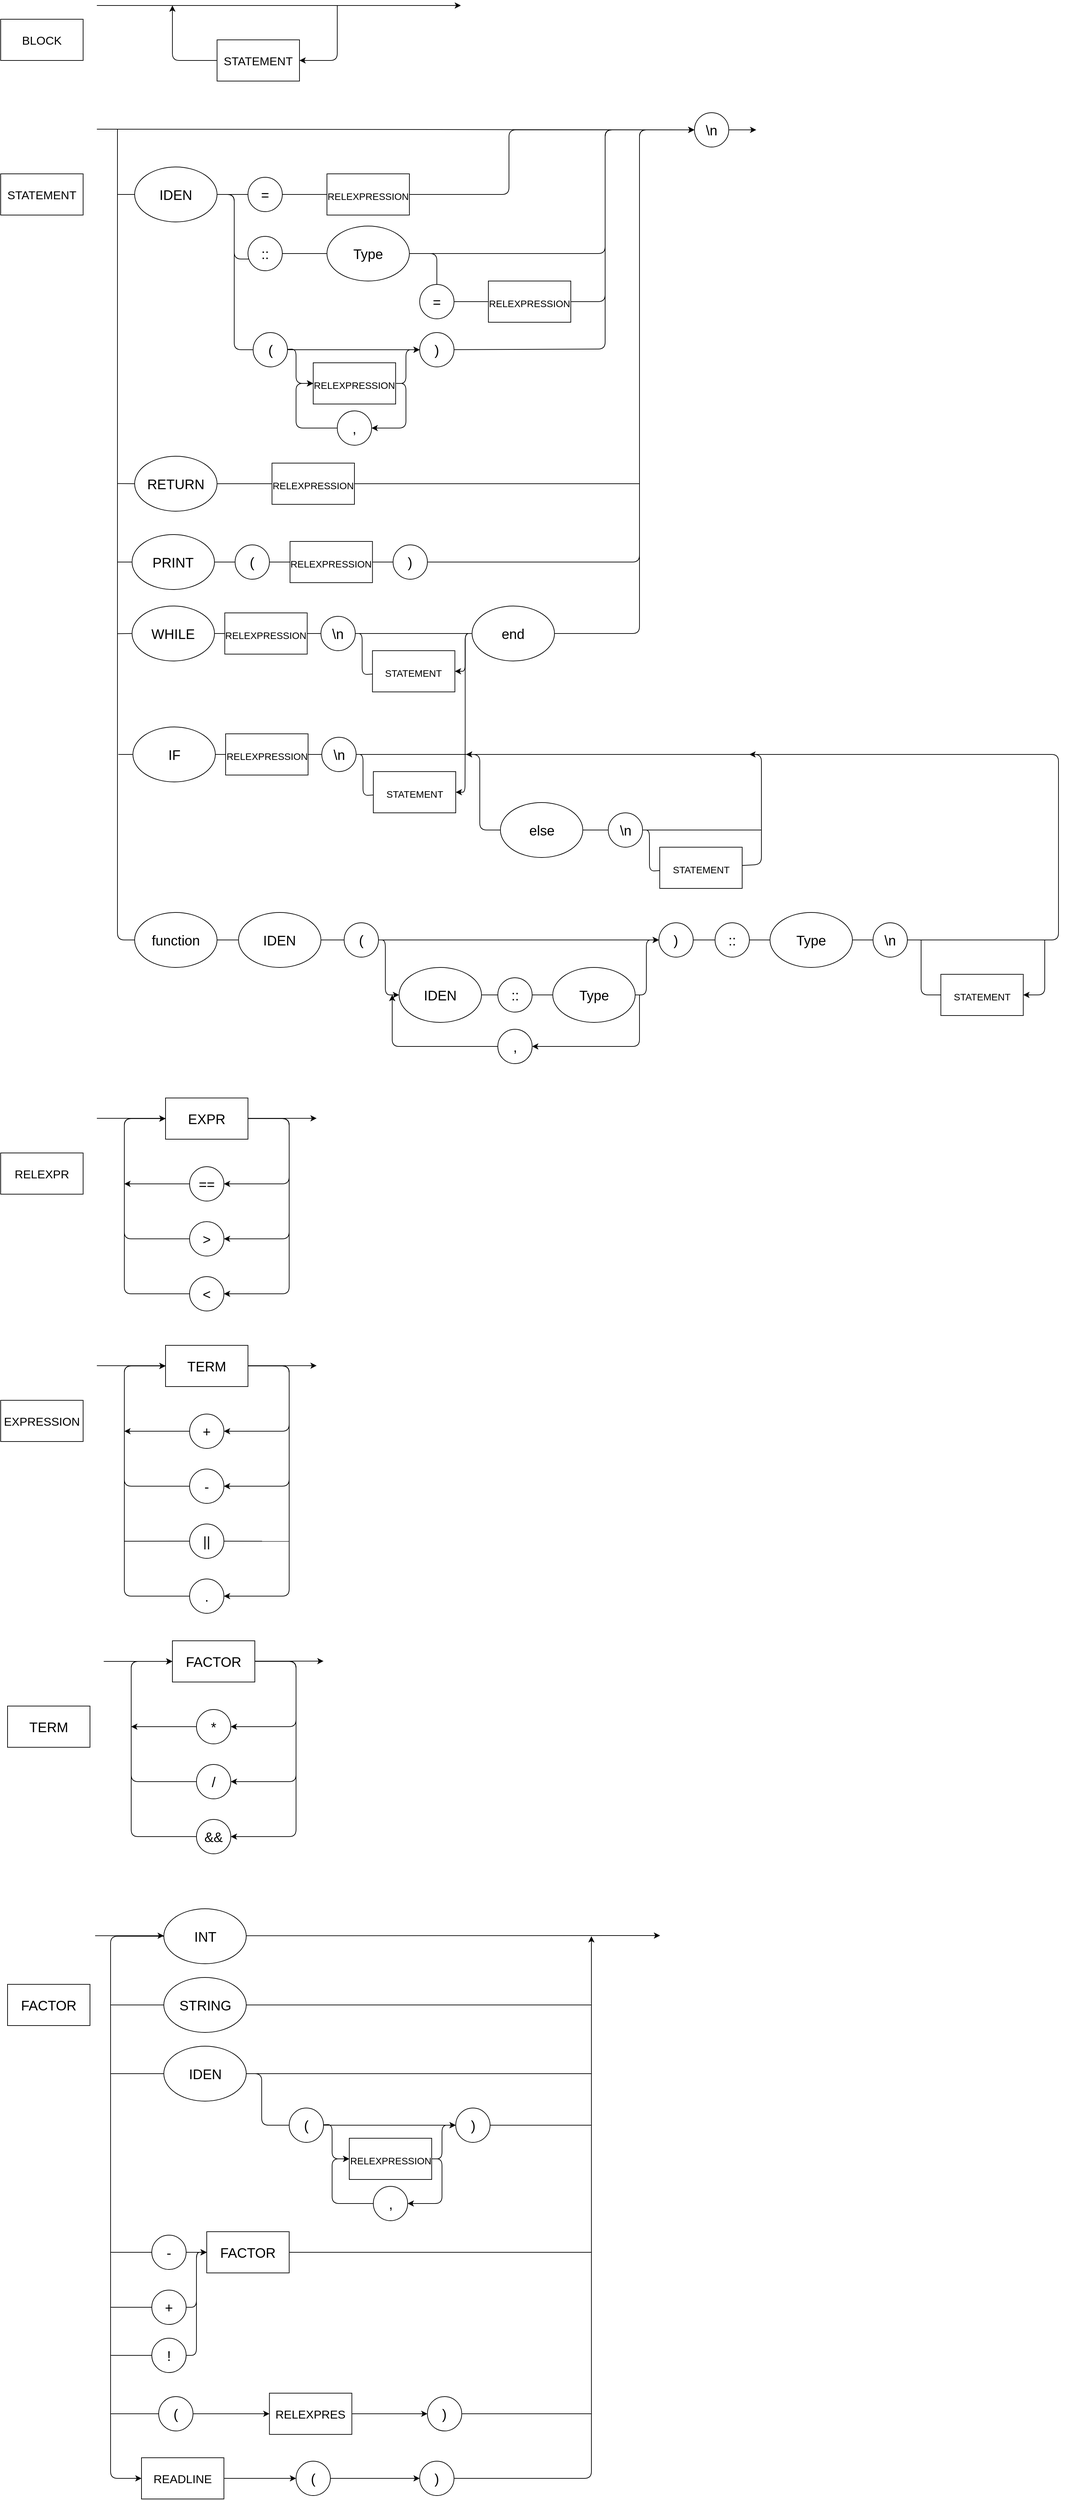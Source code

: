 <mxfile>
    <diagram id="YDqfK11xHyxdn57mFyMu" name="Page-1">
        <mxGraphModel dx="6840" dy="7565" grid="1" gridSize="10" guides="1" tooltips="1" connect="1" arrows="1" fold="1" page="1" pageScale="1" pageWidth="827" pageHeight="1169" math="0" shadow="0">
            <root>
                <mxCell id="0"/>
                <mxCell id="1" parent="0"/>
                <mxCell id="6" style="edgeStyle=none;html=1;entryX=1;entryY=0.5;entryDx=0;entryDy=0;fontSize=20;" parent="1" source="3" target="4" edge="1">
                    <mxGeometry relative="1" as="geometry">
                        <Array as="points">
                            <mxPoint x="360" y="480"/>
                            <mxPoint x="360" y="575"/>
                        </Array>
                    </mxGeometry>
                </mxCell>
                <mxCell id="7" style="edgeStyle=none;html=1;entryX=1;entryY=0.5;entryDx=0;entryDy=0;fontSize=20;" parent="1" source="3" target="5" edge="1">
                    <mxGeometry relative="1" as="geometry">
                        <Array as="points">
                            <mxPoint x="360" y="480"/>
                            <mxPoint x="360" y="655"/>
                        </Array>
                    </mxGeometry>
                </mxCell>
                <mxCell id="94" style="edgeStyle=none;html=1;entryX=1;entryY=0.5;entryDx=0;entryDy=0;" parent="1" source="3" target="258" edge="1">
                    <mxGeometry relative="1" as="geometry">
                        <Array as="points">
                            <mxPoint x="360" y="480"/>
                            <mxPoint x="360" y="815"/>
                        </Array>
                    </mxGeometry>
                </mxCell>
                <mxCell id="3" value="TERM" style="whiteSpace=wrap;html=1;fontSize=20;" parent="1" vertex="1">
                    <mxGeometry x="180" y="450" width="120" height="60" as="geometry"/>
                </mxCell>
                <mxCell id="10" style="edgeStyle=none;html=1;fontSize=20;" parent="1" source="4" edge="1">
                    <mxGeometry relative="1" as="geometry">
                        <mxPoint x="120" y="575" as="targetPoint"/>
                    </mxGeometry>
                </mxCell>
                <mxCell id="4" value="+" style="ellipse;whiteSpace=wrap;html=1;fontSize=20;" parent="1" vertex="1">
                    <mxGeometry x="215" y="550" width="50" height="50" as="geometry"/>
                </mxCell>
                <mxCell id="8" style="edgeStyle=none;html=1;entryX=0;entryY=0.5;entryDx=0;entryDy=0;fontSize=20;" parent="1" source="5" target="3" edge="1">
                    <mxGeometry relative="1" as="geometry">
                        <Array as="points">
                            <mxPoint x="120" y="655"/>
                            <mxPoint x="120" y="480"/>
                        </Array>
                    </mxGeometry>
                </mxCell>
                <mxCell id="5" value="-" style="ellipse;whiteSpace=wrap;html=1;fontSize=20;" parent="1" vertex="1">
                    <mxGeometry x="215" y="630" width="50" height="50" as="geometry"/>
                </mxCell>
                <mxCell id="11" style="edgeStyle=none;html=1;entryX=1;entryY=0.5;entryDx=0;entryDy=0;fontSize=20;" parent="1" source="13" target="15" edge="1">
                    <mxGeometry relative="1" as="geometry">
                        <Array as="points">
                            <mxPoint x="370" y="910"/>
                            <mxPoint x="370" y="1005"/>
                        </Array>
                    </mxGeometry>
                </mxCell>
                <mxCell id="12" style="edgeStyle=none;html=1;entryX=1;entryY=0.5;entryDx=0;entryDy=0;fontSize=20;" parent="1" source="13" target="17" edge="1">
                    <mxGeometry relative="1" as="geometry">
                        <Array as="points">
                            <mxPoint x="370" y="910"/>
                            <mxPoint x="370" y="1085"/>
                        </Array>
                    </mxGeometry>
                </mxCell>
                <mxCell id="18" style="edgeStyle=none;html=1;fontSize=20;endArrow=none;endFill=0;" parent="1" source="13" edge="1">
                    <mxGeometry relative="1" as="geometry">
                        <mxPoint x="90" y="910" as="targetPoint"/>
                    </mxGeometry>
                </mxCell>
                <mxCell id="110" style="edgeStyle=none;html=1;entryX=1;entryY=0.5;entryDx=0;entryDy=0;" parent="1" source="13" target="109" edge="1">
                    <mxGeometry relative="1" as="geometry">
                        <Array as="points">
                            <mxPoint x="370" y="910"/>
                            <mxPoint x="370" y="1165"/>
                        </Array>
                    </mxGeometry>
                </mxCell>
                <mxCell id="13" value="FACTOR" style="whiteSpace=wrap;html=1;fontSize=20;" parent="1" vertex="1">
                    <mxGeometry x="190" y="880" width="120" height="60" as="geometry"/>
                </mxCell>
                <mxCell id="14" style="edgeStyle=none;html=1;fontSize=20;" parent="1" source="15" edge="1">
                    <mxGeometry relative="1" as="geometry">
                        <mxPoint x="130" y="1005" as="targetPoint"/>
                    </mxGeometry>
                </mxCell>
                <mxCell id="15" value="*" style="ellipse;whiteSpace=wrap;html=1;fontSize=20;" parent="1" vertex="1">
                    <mxGeometry x="225" y="980" width="50" height="50" as="geometry"/>
                </mxCell>
                <mxCell id="16" style="edgeStyle=none;html=1;entryX=0;entryY=0.5;entryDx=0;entryDy=0;fontSize=20;" parent="1" source="17" target="13" edge="1">
                    <mxGeometry relative="1" as="geometry">
                        <Array as="points">
                            <mxPoint x="130" y="1085"/>
                            <mxPoint x="130" y="910"/>
                        </Array>
                    </mxGeometry>
                </mxCell>
                <mxCell id="17" value="/" style="ellipse;whiteSpace=wrap;html=1;fontSize=20;" parent="1" vertex="1">
                    <mxGeometry x="225" y="1060" width="50" height="50" as="geometry"/>
                </mxCell>
                <mxCell id="19" style="edgeStyle=none;html=1;fontSize=20;endArrow=none;endFill=0;" parent="1" edge="1">
                    <mxGeometry relative="1" as="geometry">
                        <mxPoint x="80" y="479.6" as="targetPoint"/>
                        <mxPoint x="180" y="479.6" as="sourcePoint"/>
                    </mxGeometry>
                </mxCell>
                <mxCell id="20" style="edgeStyle=none;html=1;fontSize=20;endArrow=none;endFill=0;startArrow=classic;startFill=1;" parent="1" edge="1">
                    <mxGeometry relative="1" as="geometry">
                        <mxPoint x="310" y="909.6" as="targetPoint"/>
                        <mxPoint x="410" y="909.6" as="sourcePoint"/>
                    </mxGeometry>
                </mxCell>
                <mxCell id="21" style="edgeStyle=none;html=1;fontSize=20;endArrow=none;endFill=0;startArrow=classic;startFill=1;" parent="1" edge="1">
                    <mxGeometry relative="1" as="geometry">
                        <mxPoint x="300" y="479.6" as="targetPoint"/>
                        <mxPoint x="400" y="479.6" as="sourcePoint"/>
                    </mxGeometry>
                </mxCell>
                <mxCell id="24" style="edgeStyle=none;html=1;fontSize=20;endArrow=none;endFill=0;startArrow=classic;startFill=1;" parent="1" edge="1">
                    <mxGeometry relative="1" as="geometry">
                        <mxPoint x="77.5" y="1309.29" as="targetPoint"/>
                        <mxPoint x="177.5" y="1309.29" as="sourcePoint"/>
                    </mxGeometry>
                </mxCell>
                <mxCell id="36" style="edgeStyle=none;html=1;entryX=0;entryY=0.5;entryDx=0;entryDy=0;fontSize=20;startArrow=none;startFill=0;endArrow=classic;endFill=1;" parent="1" source="27" target="31" edge="1">
                    <mxGeometry relative="1" as="geometry"/>
                </mxCell>
                <mxCell id="272" style="edgeStyle=none;html=1;startArrow=none;startFill=0;endArrow=none;endFill=0;" edge="1" parent="1" source="27">
                    <mxGeometry relative="1" as="geometry">
                        <mxPoint x="100" y="1770" as="targetPoint"/>
                    </mxGeometry>
                </mxCell>
                <mxCell id="27" value="-" style="ellipse;whiteSpace=wrap;html=1;fontSize=20;" parent="1" vertex="1">
                    <mxGeometry x="160" y="1745" width="50" height="50" as="geometry"/>
                </mxCell>
                <mxCell id="37" style="edgeStyle=none;html=1;entryX=0;entryY=0.5;entryDx=0;entryDy=0;fontSize=20;startArrow=none;startFill=0;endArrow=classic;endFill=1;" parent="1" source="29" target="31" edge="1">
                    <mxGeometry relative="1" as="geometry">
                        <Array as="points">
                            <mxPoint x="225" y="1850"/>
                            <mxPoint x="225" y="1770"/>
                        </Array>
                    </mxGeometry>
                </mxCell>
                <mxCell id="273" style="edgeStyle=none;html=1;exitX=0;exitY=0.5;exitDx=0;exitDy=0;startArrow=none;startFill=0;endArrow=none;endFill=0;" edge="1" parent="1" source="29">
                    <mxGeometry relative="1" as="geometry">
                        <mxPoint x="100" y="1850" as="targetPoint"/>
                    </mxGeometry>
                </mxCell>
                <mxCell id="29" value="+" style="ellipse;whiteSpace=wrap;html=1;fontSize=20;" parent="1" vertex="1">
                    <mxGeometry x="160" y="1825" width="50" height="50" as="geometry"/>
                </mxCell>
                <mxCell id="30" style="edgeStyle=none;html=1;fontSize=20;endArrow=none;endFill=0;startArrow=classic;startFill=1;" parent="1" edge="1">
                    <mxGeometry relative="1" as="geometry">
                        <mxPoint x="297.5" y="1309.29" as="targetPoint"/>
                        <mxPoint x="900" y="1309" as="sourcePoint"/>
                    </mxGeometry>
                </mxCell>
                <mxCell id="278" style="edgeStyle=none;html=1;startArrow=none;startFill=0;endArrow=none;endFill=0;" edge="1" parent="1" source="31">
                    <mxGeometry relative="1" as="geometry">
                        <mxPoint x="800" y="1770" as="targetPoint"/>
                    </mxGeometry>
                </mxCell>
                <mxCell id="31" value="FACTOR" style="whiteSpace=wrap;html=1;fontSize=20;" parent="1" vertex="1">
                    <mxGeometry x="240" y="1740" width="120" height="60" as="geometry"/>
                </mxCell>
                <mxCell id="270" style="edgeStyle=none;html=1;entryX=0;entryY=0.5;entryDx=0;entryDy=0;startArrow=none;startFill=0;endArrow=none;endFill=0;" edge="1" parent="1" source="32" target="263">
                    <mxGeometry relative="1" as="geometry">
                        <Array as="points">
                            <mxPoint x="320" y="1510"/>
                            <mxPoint x="320" y="1585"/>
                        </Array>
                    </mxGeometry>
                </mxCell>
                <mxCell id="279" style="edgeStyle=none;html=1;startArrow=none;startFill=0;endArrow=none;endFill=0;" edge="1" parent="1" source="32">
                    <mxGeometry relative="1" as="geometry">
                        <mxPoint x="100" y="1510" as="targetPoint"/>
                    </mxGeometry>
                </mxCell>
                <mxCell id="282" style="edgeStyle=none;html=1;startArrow=none;startFill=0;endArrow=none;endFill=0;" edge="1" parent="1" source="32">
                    <mxGeometry relative="1" as="geometry">
                        <mxPoint x="800" y="1510" as="targetPoint"/>
                    </mxGeometry>
                </mxCell>
                <mxCell id="32" value="IDEN" style="ellipse;whiteSpace=wrap;html=1;fontSize=20;" parent="1" vertex="1">
                    <mxGeometry x="177.5" y="1470" width="120" height="80" as="geometry"/>
                </mxCell>
                <mxCell id="39" style="edgeStyle=none;html=1;entryX=0;entryY=0.5;entryDx=0;entryDy=0;fontSize=20;startArrow=none;startFill=0;endArrow=classic;endFill=1;" parent="1" source="34" target="38" edge="1">
                    <mxGeometry relative="1" as="geometry"/>
                </mxCell>
                <mxCell id="275" style="edgeStyle=none;html=1;exitX=0;exitY=0.5;exitDx=0;exitDy=0;startArrow=none;startFill=0;endArrow=none;endFill=0;" edge="1" parent="1" source="34">
                    <mxGeometry relative="1" as="geometry">
                        <mxPoint x="100" y="2005" as="targetPoint"/>
                    </mxGeometry>
                </mxCell>
                <mxCell id="34" value="(" style="ellipse;whiteSpace=wrap;html=1;fontSize=20;" parent="1" vertex="1">
                    <mxGeometry x="170" y="1980" width="50" height="50" as="geometry"/>
                </mxCell>
                <mxCell id="42" style="edgeStyle=none;html=1;entryX=0;entryY=0.5;entryDx=0;entryDy=0;fontSize=20;startArrow=none;startFill=0;endArrow=classic;endFill=1;" parent="1" source="38" target="41" edge="1">
                    <mxGeometry relative="1" as="geometry"/>
                </mxCell>
                <mxCell id="38" value="&lt;font style=&quot;font-size: 17px;&quot;&gt;RELEXPRES&lt;/font&gt;" style="whiteSpace=wrap;html=1;fontSize=20;" parent="1" vertex="1">
                    <mxGeometry x="331.25" y="1975" width="120" height="60" as="geometry"/>
                </mxCell>
                <mxCell id="277" style="edgeStyle=none;html=1;startArrow=none;startFill=0;endArrow=none;endFill=0;" edge="1" parent="1" source="41">
                    <mxGeometry relative="1" as="geometry">
                        <mxPoint x="800.0" y="2005" as="targetPoint"/>
                    </mxGeometry>
                </mxCell>
                <mxCell id="41" value=")" style="ellipse;whiteSpace=wrap;html=1;fontSize=20;" parent="1" vertex="1">
                    <mxGeometry x="561.25" y="1980" width="50" height="50" as="geometry"/>
                </mxCell>
                <mxCell id="45" value="INT" style="ellipse;whiteSpace=wrap;html=1;fontSize=20;" parent="1" vertex="1">
                    <mxGeometry x="177.5" y="1270" width="120" height="80" as="geometry"/>
                </mxCell>
                <mxCell id="68" style="edgeStyle=none;html=1;entryX=0;entryY=0.5;entryDx=0;entryDy=0;fontSize=12;startArrow=none;startFill=0;endArrow=none;endFill=0;" parent="1" source="63" target="64" edge="1">
                    <mxGeometry relative="1" as="geometry"/>
                </mxCell>
                <mxCell id="63" value="=" style="ellipse;whiteSpace=wrap;html=1;fontSize=20;" parent="1" vertex="1">
                    <mxGeometry x="300" y="-1250" width="50" height="50" as="geometry"/>
                </mxCell>
                <mxCell id="78" style="edgeStyle=none;html=1;entryX=0;entryY=0.5;entryDx=0;entryDy=0;fontSize=17;startArrow=none;startFill=0;endArrow=classic;endFill=1;" parent="1" source="64" target="76" edge="1">
                    <mxGeometry relative="1" as="geometry">
                        <Array as="points">
                            <mxPoint x="680" y="-1225"/>
                            <mxPoint x="680" y="-1319"/>
                        </Array>
                    </mxGeometry>
                </mxCell>
                <mxCell id="64" value="&lt;font style=&quot;font-size: 14px;&quot;&gt;RELEXPRESSION&lt;/font&gt;" style="whiteSpace=wrap;html=1;fontSize=20;" parent="1" vertex="1">
                    <mxGeometry x="415" y="-1255" width="120" height="60" as="geometry"/>
                </mxCell>
                <mxCell id="67" style="edgeStyle=none;html=1;entryX=0;entryY=0.5;entryDx=0;entryDy=0;fontSize=12;startArrow=none;startFill=0;endArrow=none;endFill=0;" parent="1" source="66" target="63" edge="1">
                    <mxGeometry relative="1" as="geometry"/>
                </mxCell>
                <mxCell id="81" style="edgeStyle=none;html=1;fontSize=17;startArrow=none;startFill=0;endArrow=none;endFill=0;" parent="1" source="66" edge="1">
                    <mxGeometry relative="1" as="geometry">
                        <mxPoint x="110" y="-1225" as="targetPoint"/>
                    </mxGeometry>
                </mxCell>
                <mxCell id="164" style="edgeStyle=none;html=1;entryX=0.037;entryY=0.66;entryDx=0;entryDy=0;entryPerimeter=0;endArrow=none;endFill=0;" parent="1" source="66" target="162" edge="1">
                    <mxGeometry relative="1" as="geometry">
                        <Array as="points">
                            <mxPoint x="280" y="-1225"/>
                            <mxPoint x="280" y="-1131"/>
                        </Array>
                    </mxGeometry>
                </mxCell>
                <mxCell id="208" style="edgeStyle=none;html=1;entryX=0;entryY=0.5;entryDx=0;entryDy=0;endArrow=none;endFill=0;" edge="1" parent="1" source="66" target="205">
                    <mxGeometry relative="1" as="geometry">
                        <Array as="points">
                            <mxPoint x="280" y="-1225"/>
                            <mxPoint x="280" y="-999"/>
                        </Array>
                    </mxGeometry>
                </mxCell>
                <mxCell id="66" value="IDEN" style="ellipse;whiteSpace=wrap;html=1;fontSize=20;" parent="1" vertex="1">
                    <mxGeometry x="135" y="-1265" width="120" height="80" as="geometry"/>
                </mxCell>
                <mxCell id="69" style="edgeStyle=none;html=1;entryX=0;entryY=0.5;entryDx=0;entryDy=0;fontSize=12;startArrow=none;startFill=0;endArrow=none;endFill=0;" parent="1" source="70" target="71" edge="1">
                    <mxGeometry relative="1" as="geometry"/>
                </mxCell>
                <mxCell id="70" value="(" style="ellipse;whiteSpace=wrap;html=1;fontSize=20;" parent="1" vertex="1">
                    <mxGeometry x="281.25" y="-715" width="50" height="50" as="geometry"/>
                </mxCell>
                <mxCell id="75" style="edgeStyle=none;html=1;entryX=0;entryY=0.5;entryDx=0;entryDy=0;fontSize=17;startArrow=none;startFill=0;endArrow=none;endFill=0;" parent="1" source="71" target="74" edge="1">
                    <mxGeometry relative="1" as="geometry"/>
                </mxCell>
                <mxCell id="71" value="&lt;span style=&quot;font-size: 14px;&quot;&gt;RELEXPRESSION&lt;/span&gt;" style="whiteSpace=wrap;html=1;fontSize=20;" parent="1" vertex="1">
                    <mxGeometry x="361.25" y="-720" width="120" height="60" as="geometry"/>
                </mxCell>
                <mxCell id="72" style="edgeStyle=none;html=1;entryX=0;entryY=0.5;entryDx=0;entryDy=0;fontSize=12;startArrow=none;startFill=0;endArrow=none;endFill=0;" parent="1" source="73" target="70" edge="1">
                    <mxGeometry relative="1" as="geometry"/>
                </mxCell>
                <mxCell id="226" style="edgeStyle=none;html=1;exitX=0;exitY=0.5;exitDx=0;exitDy=0;endArrow=none;endFill=0;" edge="1" parent="1" source="73">
                    <mxGeometry relative="1" as="geometry">
                        <mxPoint x="110" y="-689.97" as="targetPoint"/>
                    </mxGeometry>
                </mxCell>
                <mxCell id="73" value="PRINT" style="ellipse;whiteSpace=wrap;html=1;fontSize=20;" parent="1" vertex="1">
                    <mxGeometry x="131.25" y="-730" width="120" height="80" as="geometry"/>
                </mxCell>
                <mxCell id="77" style="edgeStyle=none;html=1;entryX=0;entryY=0.5;entryDx=0;entryDy=0;fontSize=17;startArrow=none;startFill=0;endArrow=classic;endFill=1;" parent="1" source="74" target="76" edge="1">
                    <mxGeometry relative="1" as="geometry">
                        <Array as="points">
                            <mxPoint x="870" y="-690"/>
                            <mxPoint x="870" y="-1319"/>
                        </Array>
                    </mxGeometry>
                </mxCell>
                <mxCell id="74" value=")" style="ellipse;whiteSpace=wrap;html=1;fontSize=20;" parent="1" vertex="1">
                    <mxGeometry x="511.25" y="-715" width="50" height="50" as="geometry"/>
                </mxCell>
                <mxCell id="79" style="edgeStyle=none;html=1;fontSize=17;startArrow=none;startFill=0;endArrow=none;endFill=0;" parent="1" source="76" edge="1">
                    <mxGeometry relative="1" as="geometry">
                        <mxPoint x="80.0" y="-1320" as="targetPoint"/>
                    </mxGeometry>
                </mxCell>
                <mxCell id="82" style="edgeStyle=none;html=1;fontSize=17;startArrow=none;startFill=0;endArrow=classic;endFill=1;" parent="1" source="76" edge="1">
                    <mxGeometry relative="1" as="geometry">
                        <mxPoint x="1040" y="-1319" as="targetPoint"/>
                    </mxGeometry>
                </mxCell>
                <mxCell id="76" value="\n" style="ellipse;whiteSpace=wrap;html=1;fontSize=20;" parent="1" vertex="1">
                    <mxGeometry x="950" y="-1344" width="50" height="50" as="geometry"/>
                </mxCell>
                <mxCell id="85" style="edgeStyle=none;html=1;fontSize=17;startArrow=classic;startFill=1;endArrow=none;endFill=0;" parent="1" source="83" edge="1">
                    <mxGeometry relative="1" as="geometry">
                        <mxPoint x="430" y="-1500" as="targetPoint"/>
                        <Array as="points">
                            <mxPoint x="430" y="-1420"/>
                        </Array>
                    </mxGeometry>
                </mxCell>
                <mxCell id="86" style="edgeStyle=none;html=1;fontSize=17;startArrow=none;startFill=0;endArrow=classic;endFill=1;" parent="1" source="83" edge="1">
                    <mxGeometry relative="1" as="geometry">
                        <mxPoint x="190" y="-1500" as="targetPoint"/>
                        <Array as="points">
                            <mxPoint x="190" y="-1420"/>
                        </Array>
                    </mxGeometry>
                </mxCell>
                <mxCell id="83" value="&lt;font style=&quot;font-size: 17px;&quot;&gt;STATEMENT&lt;/font&gt;" style="whiteSpace=wrap;html=1;fontSize=20;" parent="1" vertex="1">
                    <mxGeometry x="255" y="-1450" width="120" height="60" as="geometry"/>
                </mxCell>
                <mxCell id="84" style="edgeStyle=none;html=1;fontSize=17;startArrow=classic;startFill=1;endArrow=none;endFill=0;" parent="1" edge="1">
                    <mxGeometry relative="1" as="geometry">
                        <mxPoint x="80" y="-1500" as="targetPoint"/>
                        <mxPoint x="610" y="-1500" as="sourcePoint"/>
                    </mxGeometry>
                </mxCell>
                <mxCell id="87" value="&lt;font style=&quot;font-size: 17px;&quot;&gt;BLOCK&lt;/font&gt;" style="whiteSpace=wrap;html=1;fontSize=20;" parent="1" vertex="1">
                    <mxGeometry x="-60" y="-1480" width="120" height="60" as="geometry"/>
                </mxCell>
                <mxCell id="88" value="&lt;font style=&quot;font-size: 17px;&quot;&gt;STATEMENT&lt;/font&gt;" style="whiteSpace=wrap;html=1;fontSize=20;" parent="1" vertex="1">
                    <mxGeometry x="-60" y="-1255" width="120" height="60" as="geometry"/>
                </mxCell>
                <mxCell id="90" value="&lt;font style=&quot;font-size: 17px;&quot;&gt;EXPRESSION&lt;/font&gt;" style="whiteSpace=wrap;html=1;fontSize=20;" parent="1" vertex="1">
                    <mxGeometry x="-60" y="530" width="120" height="60" as="geometry"/>
                </mxCell>
                <mxCell id="91" value="TERM" style="whiteSpace=wrap;html=1;fontSize=20;" parent="1" vertex="1">
                    <mxGeometry x="-50" y="975" width="120" height="60" as="geometry"/>
                </mxCell>
                <mxCell id="92" value="FACTOR" style="whiteSpace=wrap;html=1;fontSize=20;" parent="1" vertex="1">
                    <mxGeometry x="-50" y="1380" width="120" height="60" as="geometry"/>
                </mxCell>
                <mxCell id="95" style="edgeStyle=none;html=1;exitX=0;exitY=0.5;exitDx=0;exitDy=0;" parent="1" source="258" edge="1">
                    <mxGeometry relative="1" as="geometry">
                        <mxPoint x="180" y="480" as="targetPoint"/>
                        <Array as="points">
                            <mxPoint x="120" y="815"/>
                            <mxPoint x="120" y="480"/>
                        </Array>
                    </mxGeometry>
                </mxCell>
                <mxCell id="259" style="edgeStyle=none;html=1;exitX=1;exitY=0.5;exitDx=0;exitDy=0;startArrow=none;startFill=0;endArrow=none;endFill=0;" edge="1" parent="1" source="93">
                    <mxGeometry relative="1" as="geometry">
                        <mxPoint x="360" y="735.143" as="targetPoint"/>
                    </mxGeometry>
                </mxCell>
                <mxCell id="260" style="edgeStyle=none;html=1;exitX=0;exitY=0.5;exitDx=0;exitDy=0;startArrow=none;startFill=0;endArrow=none;endFill=0;" edge="1" parent="1" source="93">
                    <mxGeometry relative="1" as="geometry">
                        <mxPoint x="120" y="735.143" as="targetPoint"/>
                    </mxGeometry>
                </mxCell>
                <mxCell id="93" value="||" style="ellipse;whiteSpace=wrap;html=1;fontSize=20;" parent="1" vertex="1">
                    <mxGeometry x="215" y="710" width="50" height="50" as="geometry"/>
                </mxCell>
                <mxCell id="96" style="edgeStyle=none;html=1;entryX=1;entryY=0.5;entryDx=0;entryDy=0;fontSize=20;" parent="1" source="99" target="101" edge="1">
                    <mxGeometry relative="1" as="geometry">
                        <Array as="points">
                            <mxPoint x="360" y="120"/>
                            <mxPoint x="360" y="215"/>
                        </Array>
                    </mxGeometry>
                </mxCell>
                <mxCell id="97" style="edgeStyle=none;html=1;entryX=1;entryY=0.5;entryDx=0;entryDy=0;fontSize=20;" parent="1" source="99" target="103" edge="1">
                    <mxGeometry relative="1" as="geometry">
                        <Array as="points">
                            <mxPoint x="360" y="120"/>
                            <mxPoint x="360" y="295"/>
                        </Array>
                    </mxGeometry>
                </mxCell>
                <mxCell id="98" style="edgeStyle=none;html=1;entryX=1;entryY=0.5;entryDx=0;entryDy=0;" parent="1" source="99" target="108" edge="1">
                    <mxGeometry relative="1" as="geometry">
                        <Array as="points">
                            <mxPoint x="360" y="120"/>
                            <mxPoint x="360" y="375"/>
                        </Array>
                    </mxGeometry>
                </mxCell>
                <mxCell id="99" value="EXPR" style="whiteSpace=wrap;html=1;fontSize=20;" parent="1" vertex="1">
                    <mxGeometry x="180" y="90" width="120" height="60" as="geometry"/>
                </mxCell>
                <mxCell id="100" style="edgeStyle=none;html=1;fontSize=20;" parent="1" source="101" edge="1">
                    <mxGeometry relative="1" as="geometry">
                        <mxPoint x="120" y="215" as="targetPoint"/>
                    </mxGeometry>
                </mxCell>
                <mxCell id="101" value="==" style="ellipse;whiteSpace=wrap;html=1;fontSize=20;" parent="1" vertex="1">
                    <mxGeometry x="215" y="190" width="50" height="50" as="geometry"/>
                </mxCell>
                <mxCell id="102" style="edgeStyle=none;html=1;entryX=0;entryY=0.5;entryDx=0;entryDy=0;fontSize=20;" parent="1" source="103" target="99" edge="1">
                    <mxGeometry relative="1" as="geometry">
                        <Array as="points">
                            <mxPoint x="120" y="295"/>
                            <mxPoint x="120" y="120"/>
                        </Array>
                    </mxGeometry>
                </mxCell>
                <mxCell id="103" value="&amp;gt;" style="ellipse;whiteSpace=wrap;html=1;fontSize=20;" parent="1" vertex="1">
                    <mxGeometry x="215" y="270" width="50" height="50" as="geometry"/>
                </mxCell>
                <mxCell id="104" style="edgeStyle=none;html=1;fontSize=20;endArrow=none;endFill=0;" parent="1" edge="1">
                    <mxGeometry relative="1" as="geometry">
                        <mxPoint x="80" y="119.6" as="targetPoint"/>
                        <mxPoint x="180" y="119.6" as="sourcePoint"/>
                    </mxGeometry>
                </mxCell>
                <mxCell id="105" style="edgeStyle=none;html=1;fontSize=20;endArrow=none;endFill=0;startArrow=classic;startFill=1;" parent="1" edge="1">
                    <mxGeometry relative="1" as="geometry">
                        <mxPoint x="300" y="119.6" as="targetPoint"/>
                        <mxPoint x="400" y="119.6" as="sourcePoint"/>
                    </mxGeometry>
                </mxCell>
                <mxCell id="106" value="&lt;font style=&quot;font-size: 17px;&quot;&gt;RELEXPR&lt;/font&gt;" style="whiteSpace=wrap;html=1;fontSize=20;" parent="1" vertex="1">
                    <mxGeometry x="-60" y="170" width="120" height="60" as="geometry"/>
                </mxCell>
                <mxCell id="107" style="edgeStyle=none;html=1;" parent="1" source="108" edge="1">
                    <mxGeometry relative="1" as="geometry">
                        <mxPoint x="180" y="120" as="targetPoint"/>
                        <Array as="points">
                            <mxPoint x="120" y="375"/>
                            <mxPoint x="120" y="120"/>
                        </Array>
                    </mxGeometry>
                </mxCell>
                <mxCell id="108" value="&amp;lt;" style="ellipse;whiteSpace=wrap;html=1;fontSize=20;" parent="1" vertex="1">
                    <mxGeometry x="215" y="350" width="50" height="50" as="geometry"/>
                </mxCell>
                <mxCell id="111" style="edgeStyle=none;html=1;entryX=0;entryY=0.5;entryDx=0;entryDy=0;" parent="1" source="109" target="13" edge="1">
                    <mxGeometry relative="1" as="geometry">
                        <Array as="points">
                            <mxPoint x="130" y="1165"/>
                            <mxPoint x="130" y="910"/>
                        </Array>
                    </mxGeometry>
                </mxCell>
                <mxCell id="109" value="&amp;amp;&amp;amp;" style="ellipse;whiteSpace=wrap;html=1;fontSize=20;" parent="1" vertex="1">
                    <mxGeometry x="225" y="1140" width="50" height="50" as="geometry"/>
                </mxCell>
                <mxCell id="118" style="edgeStyle=none;html=1;entryX=0;entryY=0.5;entryDx=0;entryDy=0;" parent="1" source="112" target="31" edge="1">
                    <mxGeometry relative="1" as="geometry">
                        <Array as="points">
                            <mxPoint x="225" y="1920"/>
                            <mxPoint x="225" y="1770"/>
                        </Array>
                    </mxGeometry>
                </mxCell>
                <mxCell id="274" style="edgeStyle=none;html=1;exitX=0;exitY=0.5;exitDx=0;exitDy=0;startArrow=none;startFill=0;endArrow=none;endFill=0;" edge="1" parent="1" source="112">
                    <mxGeometry relative="1" as="geometry">
                        <mxPoint x="100" y="1920" as="targetPoint"/>
                    </mxGeometry>
                </mxCell>
                <mxCell id="112" value="!" style="ellipse;whiteSpace=wrap;html=1;fontSize=20;" parent="1" vertex="1">
                    <mxGeometry x="160" y="1895" width="50" height="50" as="geometry"/>
                </mxCell>
                <mxCell id="119" style="edgeStyle=none;html=1;entryX=0;entryY=0.5;entryDx=0;entryDy=0;fontSize=20;startArrow=none;startFill=0;endArrow=classic;endFill=1;" parent="1" source="120" target="123" edge="1">
                    <mxGeometry relative="1" as="geometry"/>
                </mxCell>
                <mxCell id="120" value="(" style="ellipse;whiteSpace=wrap;html=1;fontSize=20;" parent="1" vertex="1">
                    <mxGeometry x="370" y="2074" width="50" height="50" as="geometry"/>
                </mxCell>
                <mxCell id="124" style="edgeStyle=none;html=1;entryX=0;entryY=0.5;entryDx=0;entryDy=0;fontSize=17;" parent="1" source="122" target="120" edge="1">
                    <mxGeometry relative="1" as="geometry"/>
                </mxCell>
                <mxCell id="271" style="edgeStyle=none;html=1;exitX=0;exitY=0.5;exitDx=0;exitDy=0;entryX=0;entryY=0.5;entryDx=0;entryDy=0;startArrow=classic;startFill=1;endArrow=none;endFill=0;" edge="1" parent="1" source="122" target="45">
                    <mxGeometry relative="1" as="geometry">
                        <Array as="points">
                            <mxPoint x="100" y="2099"/>
                            <mxPoint x="100" y="1310"/>
                        </Array>
                    </mxGeometry>
                </mxCell>
                <mxCell id="122" value="&lt;font style=&quot;font-size: 17px;&quot;&gt;READLINE&lt;/font&gt;" style="whiteSpace=wrap;html=1;fontSize=20;" parent="1" vertex="1">
                    <mxGeometry x="145" y="2069" width="120" height="60" as="geometry"/>
                </mxCell>
                <mxCell id="276" style="edgeStyle=none;html=1;startArrow=none;startFill=0;endArrow=classic;endFill=1;" edge="1" parent="1" source="123">
                    <mxGeometry relative="1" as="geometry">
                        <mxPoint x="800" y="1310" as="targetPoint"/>
                        <Array as="points">
                            <mxPoint x="800" y="2099"/>
                        </Array>
                    </mxGeometry>
                </mxCell>
                <mxCell id="123" value=")" style="ellipse;whiteSpace=wrap;html=1;fontSize=20;" parent="1" vertex="1">
                    <mxGeometry x="550" y="2074" width="50" height="50" as="geometry"/>
                </mxCell>
                <mxCell id="129" style="edgeStyle=none;html=1;entryX=0;entryY=0.5;entryDx=0;entryDy=0;fontSize=17;startArrow=none;startFill=0;endArrow=none;endFill=0;" parent="1" source="130" target="133" edge="1">
                    <mxGeometry relative="1" as="geometry"/>
                </mxCell>
                <mxCell id="130" value="&lt;span style=&quot;font-size: 14px;&quot;&gt;RELEXPRESSION&lt;/span&gt;" style="whiteSpace=wrap;html=1;fontSize=20;" parent="1" vertex="1">
                    <mxGeometry x="266.25" y="-616" width="120" height="60" as="geometry"/>
                </mxCell>
                <mxCell id="131" style="edgeStyle=none;html=1;entryX=0;entryY=0.5;entryDx=0;entryDy=0;fontSize=12;startArrow=none;startFill=0;endArrow=none;endFill=0;" parent="1" source="132" target="130" edge="1">
                    <mxGeometry relative="1" as="geometry">
                        <mxPoint x="281.25" y="-586" as="targetPoint"/>
                    </mxGeometry>
                </mxCell>
                <mxCell id="225" style="edgeStyle=none;html=1;exitX=0;exitY=0.5;exitDx=0;exitDy=0;endArrow=none;endFill=0;" edge="1" parent="1" source="132">
                    <mxGeometry relative="1" as="geometry">
                        <mxPoint x="110" y="-585.727" as="targetPoint"/>
                    </mxGeometry>
                </mxCell>
                <mxCell id="132" value="WHILE" style="ellipse;whiteSpace=wrap;html=1;fontSize=20;" parent="1" vertex="1">
                    <mxGeometry x="131.25" y="-626" width="120" height="80" as="geometry"/>
                </mxCell>
                <mxCell id="136" style="edgeStyle=none;html=1;fontSize=14;endArrow=none;endFill=0;" parent="1" source="133" target="135" edge="1">
                    <mxGeometry relative="1" as="geometry"/>
                </mxCell>
                <mxCell id="133" value="\n" style="ellipse;whiteSpace=wrap;html=1;fontSize=20;" parent="1" vertex="1">
                    <mxGeometry x="406.25" y="-611" width="50" height="50" as="geometry"/>
                </mxCell>
                <mxCell id="138" style="edgeStyle=none;html=1;fontSize=14;endArrow=none;endFill=0;" parent="1" source="134" edge="1">
                    <mxGeometry relative="1" as="geometry">
                        <mxPoint x="456.25" y="-586" as="targetPoint"/>
                        <Array as="points">
                            <mxPoint x="466.25" y="-526"/>
                            <mxPoint x="466.25" y="-586"/>
                        </Array>
                    </mxGeometry>
                </mxCell>
                <mxCell id="134" value="&lt;span style=&quot;font-size: 14px;&quot;&gt;STATEMENT&lt;/span&gt;" style="whiteSpace=wrap;html=1;fontSize=20;" parent="1" vertex="1">
                    <mxGeometry x="481.25" y="-561" width="120" height="60" as="geometry"/>
                </mxCell>
                <mxCell id="137" style="edgeStyle=none;html=1;entryX=1;entryY=0.5;entryDx=0;entryDy=0;fontSize=14;endArrow=classic;endFill=1;" parent="1" source="135" target="134" edge="1">
                    <mxGeometry relative="1" as="geometry">
                        <Array as="points">
                            <mxPoint x="616.25" y="-586"/>
                            <mxPoint x="616.25" y="-531"/>
                        </Array>
                    </mxGeometry>
                </mxCell>
                <mxCell id="158" style="edgeStyle=none;html=1;entryX=0;entryY=0.5;entryDx=0;entryDy=0;fontSize=14;endArrow=classic;endFill=1;" parent="1" source="135" target="76" edge="1">
                    <mxGeometry relative="1" as="geometry">
                        <Array as="points">
                            <mxPoint x="870" y="-586"/>
                            <mxPoint x="870" y="-1319"/>
                        </Array>
                    </mxGeometry>
                </mxCell>
                <mxCell id="135" value="end" style="ellipse;whiteSpace=wrap;html=1;fontSize=20;" parent="1" vertex="1">
                    <mxGeometry x="626.25" y="-626" width="120" height="80" as="geometry"/>
                </mxCell>
                <mxCell id="139" style="edgeStyle=none;html=1;entryX=0;entryY=0.5;entryDx=0;entryDy=0;fontSize=17;startArrow=none;startFill=0;endArrow=none;endFill=0;" parent="1" source="140" target="144" edge="1">
                    <mxGeometry relative="1" as="geometry"/>
                </mxCell>
                <mxCell id="140" value="&lt;span style=&quot;font-size: 14px;&quot;&gt;RELEXPRESSION&lt;/span&gt;" style="whiteSpace=wrap;html=1;fontSize=20;" parent="1" vertex="1">
                    <mxGeometry x="267.5" y="-440" width="120" height="60" as="geometry"/>
                </mxCell>
                <mxCell id="141" style="edgeStyle=none;html=1;entryX=0;entryY=0.5;entryDx=0;entryDy=0;fontSize=12;startArrow=none;startFill=0;endArrow=none;endFill=0;" parent="1" source="142" target="140" edge="1">
                    <mxGeometry relative="1" as="geometry">
                        <mxPoint x="282.5" y="-410" as="targetPoint"/>
                    </mxGeometry>
                </mxCell>
                <mxCell id="160" style="edgeStyle=none;html=1;fontSize=14;endArrow=none;endFill=0;exitX=0;exitY=0.5;exitDx=0;exitDy=0;" parent="1" source="223" edge="1">
                    <mxGeometry relative="1" as="geometry">
                        <mxPoint x="110" y="-1320" as="targetPoint"/>
                        <Array as="points">
                            <mxPoint x="110" y="-140"/>
                        </Array>
                    </mxGeometry>
                </mxCell>
                <mxCell id="224" style="edgeStyle=none;html=1;exitX=0;exitY=0.5;exitDx=0;exitDy=0;endArrow=none;endFill=0;" edge="1" parent="1" source="142">
                    <mxGeometry relative="1" as="geometry">
                        <mxPoint x="111.25" y="-410" as="targetPoint"/>
                    </mxGeometry>
                </mxCell>
                <mxCell id="142" value="IF" style="ellipse;whiteSpace=wrap;html=1;fontSize=20;" parent="1" vertex="1">
                    <mxGeometry x="132.5" y="-450" width="120" height="80" as="geometry"/>
                </mxCell>
                <mxCell id="143" style="edgeStyle=none;html=1;fontSize=14;endArrow=none;endFill=0;" parent="1" source="144" edge="1">
                    <mxGeometry relative="1" as="geometry">
                        <mxPoint x="617.5" y="-410" as="targetPoint"/>
                    </mxGeometry>
                </mxCell>
                <mxCell id="144" value="\n" style="ellipse;whiteSpace=wrap;html=1;fontSize=20;" parent="1" vertex="1">
                    <mxGeometry x="407.5" y="-435" width="50" height="50" as="geometry"/>
                </mxCell>
                <mxCell id="145" style="edgeStyle=none;html=1;fontSize=14;endArrow=none;endFill=0;" parent="1" source="146" edge="1">
                    <mxGeometry relative="1" as="geometry">
                        <mxPoint x="457.5" y="-410" as="targetPoint"/>
                        <Array as="points">
                            <mxPoint x="467.5" y="-350"/>
                            <mxPoint x="467.5" y="-410"/>
                        </Array>
                    </mxGeometry>
                </mxCell>
                <mxCell id="146" value="&lt;span style=&quot;font-size: 14px;&quot;&gt;STATEMENT&lt;/span&gt;" style="whiteSpace=wrap;html=1;fontSize=20;" parent="1" vertex="1">
                    <mxGeometry x="482.5" y="-385" width="120" height="60" as="geometry"/>
                </mxCell>
                <mxCell id="147" style="edgeStyle=none;html=1;entryX=1;entryY=0.5;entryDx=0;entryDy=0;fontSize=14;endArrow=classic;endFill=1;exitX=0;exitY=0.5;exitDx=0;exitDy=0;" parent="1" source="135" target="146" edge="1">
                    <mxGeometry relative="1" as="geometry">
                        <Array as="points">
                            <mxPoint x="616.25" y="-586"/>
                            <mxPoint x="616.25" y="-435"/>
                            <mxPoint x="616" y="-355"/>
                        </Array>
                        <mxPoint x="626.25" y="-435" as="sourcePoint"/>
                    </mxGeometry>
                </mxCell>
                <mxCell id="150" style="edgeStyle=none;html=1;fontSize=14;endArrow=none;endFill=0;" parent="1" source="149" edge="1">
                    <mxGeometry relative="1" as="geometry">
                        <mxPoint x="617.5" y="-410" as="targetPoint"/>
                        <Array as="points">
                            <mxPoint x="637.5" y="-300"/>
                            <mxPoint x="637.5" y="-410"/>
                        </Array>
                    </mxGeometry>
                </mxCell>
                <mxCell id="149" value="else" style="ellipse;whiteSpace=wrap;html=1;fontSize=20;" parent="1" vertex="1">
                    <mxGeometry x="667.5" y="-340" width="120" height="80" as="geometry"/>
                </mxCell>
                <mxCell id="152" style="edgeStyle=none;html=1;entryX=1;entryY=0.5;entryDx=0;entryDy=0;fontSize=14;endArrow=none;endFill=0;" parent="1" source="151" target="149" edge="1">
                    <mxGeometry relative="1" as="geometry"/>
                </mxCell>
                <mxCell id="151" value="\n" style="ellipse;whiteSpace=wrap;html=1;fontSize=20;" parent="1" vertex="1">
                    <mxGeometry x="824.5" y="-325" width="50" height="50" as="geometry"/>
                </mxCell>
                <mxCell id="153" style="edgeStyle=none;html=1;fontSize=14;endArrow=none;endFill=0;" parent="1" edge="1">
                    <mxGeometry relative="1" as="geometry">
                        <mxPoint x="874.5" y="-300" as="sourcePoint"/>
                        <mxPoint x="1047.5" y="-300" as="targetPoint"/>
                    </mxGeometry>
                </mxCell>
                <mxCell id="154" style="edgeStyle=none;html=1;fontSize=14;endArrow=none;endFill=0;" parent="1" source="155" edge="1">
                    <mxGeometry relative="1" as="geometry">
                        <mxPoint x="874.5" y="-300" as="targetPoint"/>
                        <Array as="points">
                            <mxPoint x="884.5" y="-240"/>
                            <mxPoint x="884.5" y="-300"/>
                        </Array>
                    </mxGeometry>
                </mxCell>
                <mxCell id="156" style="edgeStyle=none;html=1;fontSize=14;endArrow=classic;endFill=1;" parent="1" source="155" edge="1">
                    <mxGeometry relative="1" as="geometry">
                        <mxPoint x="617.5" y="-410" as="targetPoint"/>
                        <Array as="points">
                            <mxPoint x="1047.5" y="-250"/>
                            <mxPoint x="1047.5" y="-410"/>
                        </Array>
                    </mxGeometry>
                </mxCell>
                <mxCell id="155" value="&lt;span style=&quot;font-size: 14px;&quot;&gt;STATEMENT&lt;/span&gt;" style="whiteSpace=wrap;html=1;fontSize=20;" parent="1" vertex="1">
                    <mxGeometry x="899.5" y="-275" width="120" height="60" as="geometry"/>
                </mxCell>
                <mxCell id="161" style="edgeStyle=none;html=1;entryX=0;entryY=0.5;entryDx=0;entryDy=0;fontSize=12;startArrow=none;startFill=0;endArrow=none;endFill=0;" parent="1" source="162" edge="1">
                    <mxGeometry relative="1" as="geometry">
                        <mxPoint x="415" y="-1139" as="targetPoint"/>
                    </mxGeometry>
                </mxCell>
                <mxCell id="162" value="::" style="ellipse;whiteSpace=wrap;html=1;fontSize=20;" parent="1" vertex="1">
                    <mxGeometry x="300" y="-1164" width="50" height="50" as="geometry"/>
                </mxCell>
                <mxCell id="166" value="" style="edgeStyle=none;html=1;endArrow=none;endFill=0;exitX=0;exitY=0.5;exitDx=0;exitDy=0;" parent="1" source="165" target="162" edge="1">
                    <mxGeometry relative="1" as="geometry"/>
                </mxCell>
                <mxCell id="172" style="edgeStyle=none;html=1;entryX=0;entryY=0.5;entryDx=0;entryDy=0;endArrow=none;endFill=0;" parent="1" source="165" target="76" edge="1">
                    <mxGeometry relative="1" as="geometry">
                        <Array as="points">
                            <mxPoint x="820" y="-1139"/>
                            <mxPoint x="820" y="-1319"/>
                        </Array>
                    </mxGeometry>
                </mxCell>
                <mxCell id="174" style="edgeStyle=none;html=1;entryX=0.5;entryY=0;entryDx=0;entryDy=0;endArrow=none;endFill=0;" parent="1" source="165" target="170" edge="1">
                    <mxGeometry relative="1" as="geometry">
                        <Array as="points">
                            <mxPoint x="575" y="-1139"/>
                        </Array>
                    </mxGeometry>
                </mxCell>
                <mxCell id="165" value="Type" style="ellipse;whiteSpace=wrap;html=1;fontSize=20;" parent="1" vertex="1">
                    <mxGeometry x="415" y="-1179" width="120" height="80" as="geometry"/>
                </mxCell>
                <mxCell id="169" style="edgeStyle=none;html=1;entryX=0;entryY=0.5;entryDx=0;entryDy=0;fontSize=12;startArrow=none;startFill=0;endArrow=none;endFill=0;" parent="1" source="170" target="171" edge="1">
                    <mxGeometry relative="1" as="geometry"/>
                </mxCell>
                <mxCell id="170" value="=" style="ellipse;whiteSpace=wrap;html=1;fontSize=20;" parent="1" vertex="1">
                    <mxGeometry x="550" y="-1094" width="50" height="50" as="geometry"/>
                </mxCell>
                <mxCell id="173" style="edgeStyle=none;html=1;entryX=0;entryY=0.5;entryDx=0;entryDy=0;endArrow=none;endFill=0;" parent="1" source="171" target="76" edge="1">
                    <mxGeometry relative="1" as="geometry">
                        <Array as="points">
                            <mxPoint x="820" y="-1069"/>
                            <mxPoint x="820" y="-1319"/>
                        </Array>
                    </mxGeometry>
                </mxCell>
                <mxCell id="171" value="&lt;font style=&quot;font-size: 14px;&quot;&gt;RELEXPRESSION&lt;/font&gt;" style="whiteSpace=wrap;html=1;fontSize=20;" parent="1" vertex="1">
                    <mxGeometry x="650" y="-1099" width="120" height="60" as="geometry"/>
                </mxCell>
                <mxCell id="280" style="edgeStyle=none;html=1;startArrow=none;startFill=0;endArrow=none;endFill=0;" edge="1" parent="1" source="178">
                    <mxGeometry relative="1" as="geometry">
                        <mxPoint x="100" y="1410" as="targetPoint"/>
                    </mxGeometry>
                </mxCell>
                <mxCell id="281" style="edgeStyle=none;html=1;startArrow=none;startFill=0;endArrow=none;endFill=0;" edge="1" parent="1" source="178">
                    <mxGeometry relative="1" as="geometry">
                        <mxPoint x="800" y="1410" as="targetPoint"/>
                    </mxGeometry>
                </mxCell>
                <mxCell id="178" value="STRING" style="ellipse;whiteSpace=wrap;html=1;fontSize=20;" parent="1" vertex="1">
                    <mxGeometry x="177.5" y="1370" width="120" height="80" as="geometry"/>
                </mxCell>
                <mxCell id="211" style="edgeStyle=none;html=1;entryX=0;entryY=0.5;entryDx=0;entryDy=0;endArrow=classic;endFill=1;" edge="1" parent="1" source="205" target="209">
                    <mxGeometry relative="1" as="geometry"/>
                </mxCell>
                <mxCell id="213" style="edgeStyle=none;html=1;entryX=0;entryY=0.5;entryDx=0;entryDy=0;endArrow=classic;endFill=1;" edge="1" parent="1" source="205" target="212">
                    <mxGeometry relative="1" as="geometry">
                        <Array as="points">
                            <mxPoint x="370" y="-1000"/>
                            <mxPoint x="370" y="-950"/>
                        </Array>
                    </mxGeometry>
                </mxCell>
                <mxCell id="205" value="(" style="ellipse;whiteSpace=wrap;html=1;fontSize=20;" vertex="1" parent="1">
                    <mxGeometry x="307.5" y="-1024" width="50" height="50" as="geometry"/>
                </mxCell>
                <mxCell id="210" style="edgeStyle=none;html=1;entryX=0;entryY=0.5;entryDx=0;entryDy=0;endArrow=none;endFill=0;" edge="1" parent="1" source="209" target="76">
                    <mxGeometry relative="1" as="geometry">
                        <Array as="points">
                            <mxPoint x="820" y="-1000"/>
                            <mxPoint x="820" y="-1319"/>
                        </Array>
                    </mxGeometry>
                </mxCell>
                <mxCell id="209" value=")" style="ellipse;whiteSpace=wrap;html=1;fontSize=20;" vertex="1" parent="1">
                    <mxGeometry x="550" y="-1024" width="50" height="50" as="geometry"/>
                </mxCell>
                <mxCell id="214" style="edgeStyle=none;html=1;entryX=0;entryY=0.5;entryDx=0;entryDy=0;endArrow=classic;endFill=1;exitX=1;exitY=0.5;exitDx=0;exitDy=0;" edge="1" parent="1" source="212" target="209">
                    <mxGeometry relative="1" as="geometry">
                        <Array as="points">
                            <mxPoint x="530" y="-950"/>
                            <mxPoint x="530" y="-999"/>
                        </Array>
                    </mxGeometry>
                </mxCell>
                <mxCell id="216" style="edgeStyle=none;html=1;entryX=1;entryY=0.5;entryDx=0;entryDy=0;endArrow=classic;endFill=1;" edge="1" parent="1" source="212" target="215">
                    <mxGeometry relative="1" as="geometry">
                        <Array as="points">
                            <mxPoint x="530" y="-950"/>
                            <mxPoint x="530" y="-885"/>
                        </Array>
                    </mxGeometry>
                </mxCell>
                <mxCell id="212" value="&lt;font style=&quot;font-size: 14px;&quot;&gt;RELEXPRESSION&lt;/font&gt;" style="whiteSpace=wrap;html=1;fontSize=20;" vertex="1" parent="1">
                    <mxGeometry x="395" y="-980" width="120" height="60" as="geometry"/>
                </mxCell>
                <mxCell id="217" style="edgeStyle=none;html=1;entryX=0;entryY=0.5;entryDx=0;entryDy=0;endArrow=classic;endFill=1;" edge="1" parent="1" source="215" target="212">
                    <mxGeometry relative="1" as="geometry">
                        <Array as="points">
                            <mxPoint x="370" y="-885"/>
                            <mxPoint x="370" y="-950"/>
                        </Array>
                    </mxGeometry>
                </mxCell>
                <mxCell id="215" value="," style="ellipse;whiteSpace=wrap;html=1;fontSize=20;" vertex="1" parent="1">
                    <mxGeometry x="430" y="-910" width="50" height="50" as="geometry"/>
                </mxCell>
                <mxCell id="219" style="edgeStyle=none;html=1;exitX=0;exitY=0.5;exitDx=0;exitDy=0;endArrow=none;endFill=0;" edge="1" parent="1" source="218">
                    <mxGeometry relative="1" as="geometry">
                        <mxPoint x="110" y="-804.25" as="targetPoint"/>
                    </mxGeometry>
                </mxCell>
                <mxCell id="221" value="" style="edgeStyle=none;html=1;endArrow=none;endFill=0;" edge="1" parent="1" source="218" target="220">
                    <mxGeometry relative="1" as="geometry"/>
                </mxCell>
                <mxCell id="218" value="RETURN" style="ellipse;whiteSpace=wrap;html=1;fontSize=20;" vertex="1" parent="1">
                    <mxGeometry x="135" y="-844" width="120" height="80" as="geometry"/>
                </mxCell>
                <mxCell id="222" style="edgeStyle=none;html=1;endArrow=none;endFill=0;" edge="1" parent="1" source="220">
                    <mxGeometry relative="1" as="geometry">
                        <mxPoint x="870.0" y="-804" as="targetPoint"/>
                    </mxGeometry>
                </mxCell>
                <mxCell id="220" value="&lt;span style=&quot;font-size: 14px;&quot;&gt;RELEXPRESSION&lt;/span&gt;" style="whiteSpace=wrap;html=1;fontSize=20;" vertex="1" parent="1">
                    <mxGeometry x="335" y="-834" width="120" height="60" as="geometry"/>
                </mxCell>
                <mxCell id="228" value="" style="edgeStyle=none;html=1;endArrow=none;endFill=0;" edge="1" parent="1" source="223" target="227">
                    <mxGeometry relative="1" as="geometry"/>
                </mxCell>
                <mxCell id="223" value="function" style="ellipse;whiteSpace=wrap;html=1;fontSize=20;" vertex="1" parent="1">
                    <mxGeometry x="135" y="-180" width="120" height="80" as="geometry"/>
                </mxCell>
                <mxCell id="235" style="edgeStyle=none;html=1;entryX=0;entryY=0.5;entryDx=0;entryDy=0;endArrow=none;endFill=0;" edge="1" parent="1" source="227" target="233">
                    <mxGeometry relative="1" as="geometry"/>
                </mxCell>
                <mxCell id="227" value="IDEN" style="ellipse;whiteSpace=wrap;html=1;fontSize=20;" vertex="1" parent="1">
                    <mxGeometry x="286.25" y="-180" width="120" height="80" as="geometry"/>
                </mxCell>
                <mxCell id="232" style="edgeStyle=none;html=1;entryX=0;entryY=0.5;entryDx=0;entryDy=0;endArrow=classic;endFill=1;" edge="1" parent="1" source="233" target="234">
                    <mxGeometry relative="1" as="geometry"/>
                </mxCell>
                <mxCell id="241" style="edgeStyle=none;html=1;entryX=0;entryY=0.5;entryDx=0;entryDy=0;endArrow=classic;endFill=1;" edge="1" parent="1" source="233" target="236">
                    <mxGeometry relative="1" as="geometry">
                        <Array as="points">
                            <mxPoint x="500" y="-140"/>
                            <mxPoint x="500" y="-60"/>
                        </Array>
                    </mxGeometry>
                </mxCell>
                <mxCell id="233" value="(" style="ellipse;whiteSpace=wrap;html=1;fontSize=20;" vertex="1" parent="1">
                    <mxGeometry x="440" y="-165" width="50" height="50" as="geometry"/>
                </mxCell>
                <mxCell id="250" style="edgeStyle=none;html=1;entryX=0;entryY=0.5;entryDx=0;entryDy=0;startArrow=none;startFill=0;endArrow=none;endFill=0;" edge="1" parent="1" source="234" target="248">
                    <mxGeometry relative="1" as="geometry"/>
                </mxCell>
                <mxCell id="234" value=")" style="ellipse;whiteSpace=wrap;html=1;fontSize=20;" vertex="1" parent="1">
                    <mxGeometry x="898.25" y="-165" width="50" height="50" as="geometry"/>
                </mxCell>
                <mxCell id="239" style="edgeStyle=none;html=1;entryX=0;entryY=0.5;entryDx=0;entryDy=0;endArrow=none;endFill=0;" edge="1" parent="1" source="236" target="237">
                    <mxGeometry relative="1" as="geometry"/>
                </mxCell>
                <mxCell id="236" value="IDEN" style="ellipse;whiteSpace=wrap;html=1;fontSize=20;" vertex="1" parent="1">
                    <mxGeometry x="520" y="-100" width="120" height="80" as="geometry"/>
                </mxCell>
                <mxCell id="240" style="edgeStyle=none;html=1;exitX=1;exitY=0.5;exitDx=0;exitDy=0;endArrow=none;endFill=0;" edge="1" parent="1" source="237" target="238">
                    <mxGeometry relative="1" as="geometry"/>
                </mxCell>
                <mxCell id="237" value="::" style="ellipse;whiteSpace=wrap;html=1;fontSize=20;" vertex="1" parent="1">
                    <mxGeometry x="663.75" y="-85" width="50" height="50" as="geometry"/>
                </mxCell>
                <mxCell id="242" style="edgeStyle=none;html=1;entryX=0;entryY=0.5;entryDx=0;entryDy=0;endArrow=classic;endFill=1;" edge="1" parent="1" source="238" target="234">
                    <mxGeometry relative="1" as="geometry">
                        <Array as="points">
                            <mxPoint x="880" y="-60"/>
                            <mxPoint x="880" y="-140"/>
                        </Array>
                    </mxGeometry>
                </mxCell>
                <mxCell id="238" value="Type" style="ellipse;whiteSpace=wrap;html=1;fontSize=20;" vertex="1" parent="1">
                    <mxGeometry x="743.75" y="-100" width="120" height="80" as="geometry"/>
                </mxCell>
                <mxCell id="244" style="edgeStyle=none;html=1;endArrow=none;endFill=0;startArrow=classic;startFill=1;" edge="1" parent="1" source="243">
                    <mxGeometry relative="1" as="geometry">
                        <mxPoint x="870" y="-60" as="targetPoint"/>
                        <Array as="points">
                            <mxPoint x="870" y="15"/>
                        </Array>
                    </mxGeometry>
                </mxCell>
                <mxCell id="245" style="edgeStyle=none;html=1;startArrow=none;startFill=0;endArrow=classic;endFill=1;" edge="1" parent="1" source="243">
                    <mxGeometry relative="1" as="geometry">
                        <mxPoint x="510" y="-60" as="targetPoint"/>
                        <Array as="points">
                            <mxPoint x="510" y="15"/>
                        </Array>
                    </mxGeometry>
                </mxCell>
                <mxCell id="243" value="," style="ellipse;whiteSpace=wrap;html=1;fontSize=20;" vertex="1" parent="1">
                    <mxGeometry x="663.75" y="-10" width="50" height="50" as="geometry"/>
                </mxCell>
                <mxCell id="247" style="edgeStyle=none;html=1;exitX=1;exitY=0.5;exitDx=0;exitDy=0;endArrow=none;endFill=0;" edge="1" parent="1" source="248" target="249">
                    <mxGeometry relative="1" as="geometry"/>
                </mxCell>
                <mxCell id="248" value="::" style="ellipse;whiteSpace=wrap;html=1;fontSize=20;" vertex="1" parent="1">
                    <mxGeometry x="980" y="-165" width="50" height="50" as="geometry"/>
                </mxCell>
                <mxCell id="252" style="edgeStyle=none;html=1;entryX=0;entryY=0.5;entryDx=0;entryDy=0;startArrow=none;startFill=0;endArrow=none;endFill=0;" edge="1" parent="1" source="249" target="251">
                    <mxGeometry relative="1" as="geometry"/>
                </mxCell>
                <mxCell id="249" value="Type" style="ellipse;whiteSpace=wrap;html=1;fontSize=20;" vertex="1" parent="1">
                    <mxGeometry x="1060" y="-180" width="120" height="80" as="geometry"/>
                </mxCell>
                <mxCell id="255" style="edgeStyle=none;html=1;exitX=1;exitY=0.5;exitDx=0;exitDy=0;startArrow=none;startFill=0;endArrow=classic;endFill=1;" edge="1" parent="1" source="251">
                    <mxGeometry relative="1" as="geometry">
                        <mxPoint x="1030" y="-410" as="targetPoint"/>
                        <Array as="points">
                            <mxPoint x="1480" y="-140"/>
                            <mxPoint x="1480" y="-410"/>
                        </Array>
                    </mxGeometry>
                </mxCell>
                <mxCell id="251" value="\n" style="ellipse;whiteSpace=wrap;html=1;fontSize=20;" vertex="1" parent="1">
                    <mxGeometry x="1210" y="-165" width="50" height="50" as="geometry"/>
                </mxCell>
                <mxCell id="256" style="edgeStyle=none;html=1;startArrow=classic;startFill=1;endArrow=none;endFill=0;" edge="1" parent="1" source="254">
                    <mxGeometry relative="1" as="geometry">
                        <mxPoint x="1460" y="-140" as="targetPoint"/>
                        <Array as="points">
                            <mxPoint x="1460" y="-60"/>
                        </Array>
                    </mxGeometry>
                </mxCell>
                <mxCell id="257" style="edgeStyle=none;html=1;exitX=0;exitY=0.5;exitDx=0;exitDy=0;startArrow=none;startFill=0;endArrow=none;endFill=0;" edge="1" parent="1" source="254">
                    <mxGeometry relative="1" as="geometry">
                        <mxPoint x="1280" y="-140" as="targetPoint"/>
                        <Array as="points">
                            <mxPoint x="1280" y="-60"/>
                        </Array>
                    </mxGeometry>
                </mxCell>
                <mxCell id="254" value="&lt;span style=&quot;font-size: 14px;&quot;&gt;STATEMENT&lt;/span&gt;" style="whiteSpace=wrap;html=1;fontSize=20;" vertex="1" parent="1">
                    <mxGeometry x="1308.75" y="-90" width="120" height="60" as="geometry"/>
                </mxCell>
                <mxCell id="258" value="." style="ellipse;whiteSpace=wrap;html=1;fontSize=20;" vertex="1" parent="1">
                    <mxGeometry x="215" y="790" width="50" height="50" as="geometry"/>
                </mxCell>
                <mxCell id="261" style="edgeStyle=none;html=1;entryX=0;entryY=0.5;entryDx=0;entryDy=0;endArrow=classic;endFill=1;" edge="1" parent="1" source="263" target="264">
                    <mxGeometry relative="1" as="geometry"/>
                </mxCell>
                <mxCell id="262" style="edgeStyle=none;html=1;entryX=0;entryY=0.5;entryDx=0;entryDy=0;endArrow=classic;endFill=1;" edge="1" parent="1" source="263" target="267">
                    <mxGeometry relative="1" as="geometry">
                        <Array as="points">
                            <mxPoint x="422.5" y="1584"/>
                            <mxPoint x="422.5" y="1634"/>
                        </Array>
                    </mxGeometry>
                </mxCell>
                <mxCell id="263" value="(" style="ellipse;whiteSpace=wrap;html=1;fontSize=20;" vertex="1" parent="1">
                    <mxGeometry x="360" y="1560" width="50" height="50" as="geometry"/>
                </mxCell>
                <mxCell id="283" style="edgeStyle=none;html=1;startArrow=none;startFill=0;endArrow=none;endFill=0;" edge="1" parent="1" source="264">
                    <mxGeometry relative="1" as="geometry">
                        <mxPoint x="800" y="1585" as="targetPoint"/>
                    </mxGeometry>
                </mxCell>
                <mxCell id="264" value=")" style="ellipse;whiteSpace=wrap;html=1;fontSize=20;" vertex="1" parent="1">
                    <mxGeometry x="602.5" y="1560" width="50" height="50" as="geometry"/>
                </mxCell>
                <mxCell id="265" style="edgeStyle=none;html=1;entryX=0;entryY=0.5;entryDx=0;entryDy=0;endArrow=classic;endFill=1;exitX=1;exitY=0.5;exitDx=0;exitDy=0;" edge="1" parent="1" source="267" target="264">
                    <mxGeometry relative="1" as="geometry">
                        <Array as="points">
                            <mxPoint x="582.5" y="1634"/>
                            <mxPoint x="582.5" y="1585"/>
                        </Array>
                    </mxGeometry>
                </mxCell>
                <mxCell id="266" style="edgeStyle=none;html=1;entryX=1;entryY=0.5;entryDx=0;entryDy=0;endArrow=classic;endFill=1;" edge="1" parent="1" source="267" target="269">
                    <mxGeometry relative="1" as="geometry">
                        <Array as="points">
                            <mxPoint x="582.5" y="1634"/>
                            <mxPoint x="582.5" y="1699"/>
                        </Array>
                    </mxGeometry>
                </mxCell>
                <mxCell id="267" value="&lt;font style=&quot;font-size: 14px;&quot;&gt;RELEXPRESSION&lt;/font&gt;" style="whiteSpace=wrap;html=1;fontSize=20;" vertex="1" parent="1">
                    <mxGeometry x="447.5" y="1604" width="120" height="60" as="geometry"/>
                </mxCell>
                <mxCell id="268" style="edgeStyle=none;html=1;entryX=0;entryY=0.5;entryDx=0;entryDy=0;endArrow=classic;endFill=1;" edge="1" parent="1" source="269" target="267">
                    <mxGeometry relative="1" as="geometry">
                        <Array as="points">
                            <mxPoint x="422.5" y="1699"/>
                            <mxPoint x="422.5" y="1634"/>
                        </Array>
                    </mxGeometry>
                </mxCell>
                <mxCell id="269" value="," style="ellipse;whiteSpace=wrap;html=1;fontSize=20;" vertex="1" parent="1">
                    <mxGeometry x="482.5" y="1674" width="50" height="50" as="geometry"/>
                </mxCell>
            </root>
        </mxGraphModel>
    </diagram>
</mxfile>